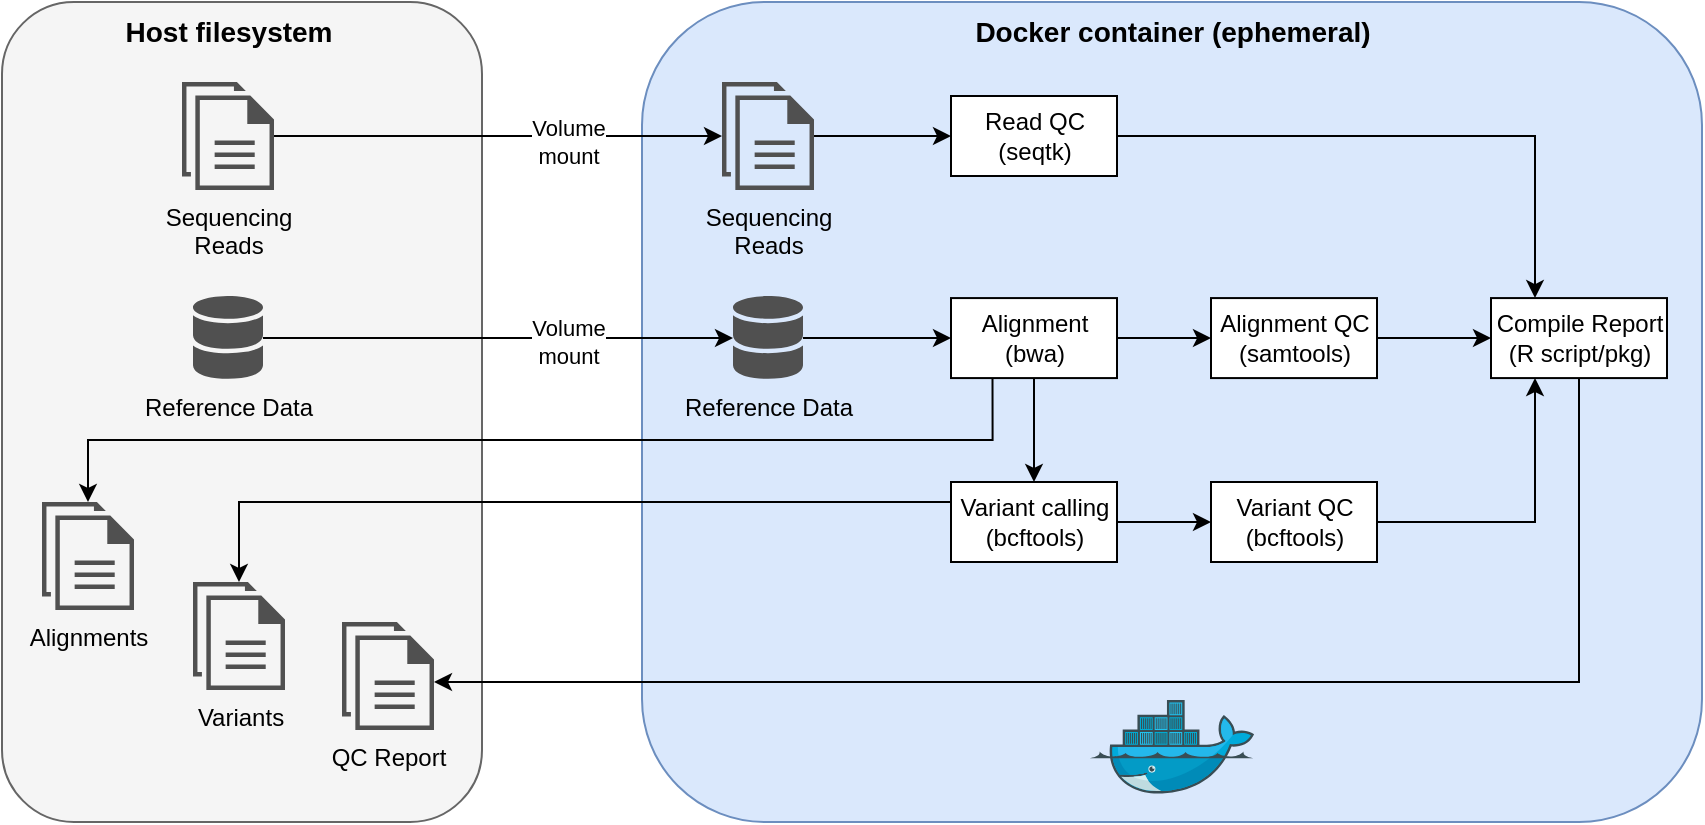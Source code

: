 <mxfile version="21.2.8" type="device">
  <diagram name="Page-1" id="7H5SS_sxkA-IburfR-Y_">
    <mxGraphModel dx="1275" dy="876" grid="1" gridSize="10" guides="1" tooltips="1" connect="1" arrows="1" fold="1" page="1" pageScale="1" pageWidth="1100" pageHeight="850" math="0" shadow="0">
      <root>
        <mxCell id="0" />
        <mxCell id="1" parent="0" />
        <mxCell id="9X4uK67-wVAKvBLCsRBX-50" value="" style="rounded=1;whiteSpace=wrap;html=1;fillColor=#f5f5f5;fontColor=#333333;strokeColor=#666666;" vertex="1" parent="1">
          <mxGeometry x="140" y="80" width="240" height="410" as="geometry" />
        </mxCell>
        <mxCell id="SYLELa0iopPJu-6488nc-7" value="" style="rounded=1;whiteSpace=wrap;html=1;fontSize=24;fillColor=#dae8fc;strokeColor=#6c8ebf;" parent="1" vertex="1">
          <mxGeometry x="460" y="80" width="530" height="410" as="geometry" />
        </mxCell>
        <mxCell id="9X4uK67-wVAKvBLCsRBX-52" value="Docker container (ephemeral)" style="text;html=1;align=center;verticalAlign=middle;resizable=0;points=[];autosize=1;strokeColor=none;fillColor=none;fontSize=14;fontStyle=1" vertex="1" parent="SYLELa0iopPJu-6488nc-7">
          <mxGeometry x="155" width="220" height="30" as="geometry" />
        </mxCell>
        <mxCell id="SYLELa0iopPJu-6488nc-10" value="" style="image;sketch=0;aspect=fixed;html=1;points=[];align=center;fontSize=24;image=img/lib/mscae/Docker.svg;clipPath=inset(0% 0% 28.57% 0%);" parent="1" vertex="1">
          <mxGeometry x="683.75" y="429" width="82.5" height="49.5" as="geometry" />
        </mxCell>
        <mxCell id="9X4uK67-wVAKvBLCsRBX-46" value="Volume&lt;br&gt;mount" style="edgeStyle=orthogonalEdgeStyle;rounded=0;orthogonalLoop=1;jettySize=auto;html=1;" edge="1" parent="1" source="9X4uK67-wVAKvBLCsRBX-6" target="9X4uK67-wVAKvBLCsRBX-8">
          <mxGeometry x="0.298" y="-2" relative="1" as="geometry">
            <mxPoint as="offset" />
          </mxGeometry>
        </mxCell>
        <mxCell id="9X4uK67-wVAKvBLCsRBX-6" value="Reference Data" style="sketch=0;shadow=0;dashed=0;html=1;strokeColor=none;fillColor=#505050;labelPosition=center;verticalLabelPosition=bottom;verticalAlign=top;outlineConnect=0;align=center;shape=mxgraph.office.databases.database_mini_2;" vertex="1" parent="1">
          <mxGeometry x="235.5" y="227.04" width="35" height="42" as="geometry" />
        </mxCell>
        <mxCell id="9X4uK67-wVAKvBLCsRBX-45" value="Volume &lt;br&gt;mount" style="edgeStyle=orthogonalEdgeStyle;rounded=0;orthogonalLoop=1;jettySize=auto;html=1;" edge="1" parent="1" source="9X4uK67-wVAKvBLCsRBX-7" target="9X4uK67-wVAKvBLCsRBX-9">
          <mxGeometry x="0.314" y="-3" relative="1" as="geometry">
            <mxPoint as="offset" />
          </mxGeometry>
        </mxCell>
        <mxCell id="9X4uK67-wVAKvBLCsRBX-7" value="Sequencing&lt;br&gt;Reads" style="sketch=0;pointerEvents=1;shadow=0;dashed=0;html=1;strokeColor=none;fillColor=#505050;labelPosition=center;verticalLabelPosition=bottom;verticalAlign=top;outlineConnect=0;align=center;shape=mxgraph.office.concepts.documents;" vertex="1" parent="1">
          <mxGeometry x="230" y="120.0" width="46" height="54" as="geometry" />
        </mxCell>
        <mxCell id="9X4uK67-wVAKvBLCsRBX-22" value="" style="edgeStyle=orthogonalEdgeStyle;rounded=0;orthogonalLoop=1;jettySize=auto;html=1;" edge="1" parent="1" source="9X4uK67-wVAKvBLCsRBX-8" target="9X4uK67-wVAKvBLCsRBX-13">
          <mxGeometry relative="1" as="geometry" />
        </mxCell>
        <mxCell id="9X4uK67-wVAKvBLCsRBX-8" value="Reference Data" style="sketch=0;shadow=0;dashed=0;html=1;strokeColor=none;fillColor=#505050;labelPosition=center;verticalLabelPosition=bottom;verticalAlign=top;outlineConnect=0;align=center;shape=mxgraph.office.databases.database_mini_2;" vertex="1" parent="1">
          <mxGeometry x="505.5" y="227.04" width="35" height="42" as="geometry" />
        </mxCell>
        <mxCell id="9X4uK67-wVAKvBLCsRBX-21" value="" style="edgeStyle=orthogonalEdgeStyle;rounded=0;orthogonalLoop=1;jettySize=auto;html=1;" edge="1" parent="1" source="9X4uK67-wVAKvBLCsRBX-9" target="9X4uK67-wVAKvBLCsRBX-12">
          <mxGeometry relative="1" as="geometry" />
        </mxCell>
        <mxCell id="9X4uK67-wVAKvBLCsRBX-9" value="Sequencing&lt;br&gt;Reads" style="sketch=0;pointerEvents=1;shadow=0;dashed=0;html=1;strokeColor=none;fillColor=#505050;labelPosition=center;verticalLabelPosition=bottom;verticalAlign=top;outlineConnect=0;align=center;shape=mxgraph.office.concepts.documents;fillStyle=solid;" vertex="1" parent="1">
          <mxGeometry x="500" y="120.0" width="46" height="54" as="geometry" />
        </mxCell>
        <mxCell id="9X4uK67-wVAKvBLCsRBX-28" style="edgeStyle=orthogonalEdgeStyle;rounded=0;orthogonalLoop=1;jettySize=auto;html=1;exitX=1;exitY=0.5;exitDx=0;exitDy=0;entryX=0.25;entryY=0;entryDx=0;entryDy=0;" edge="1" parent="1" source="9X4uK67-wVAKvBLCsRBX-12" target="9X4uK67-wVAKvBLCsRBX-19">
          <mxGeometry relative="1" as="geometry" />
        </mxCell>
        <mxCell id="9X4uK67-wVAKvBLCsRBX-12" value="Read QC&lt;br&gt;(seqtk)" style="rounded=0;whiteSpace=wrap;html=1;" vertex="1" parent="1">
          <mxGeometry x="614.5" y="127.0" width="83" height="40" as="geometry" />
        </mxCell>
        <mxCell id="9X4uK67-wVAKvBLCsRBX-24" value="" style="edgeStyle=orthogonalEdgeStyle;rounded=0;orthogonalLoop=1;jettySize=auto;html=1;" edge="1" parent="1" source="9X4uK67-wVAKvBLCsRBX-13" target="9X4uK67-wVAKvBLCsRBX-17">
          <mxGeometry relative="1" as="geometry" />
        </mxCell>
        <mxCell id="9X4uK67-wVAKvBLCsRBX-26" value="" style="edgeStyle=orthogonalEdgeStyle;rounded=0;orthogonalLoop=1;jettySize=auto;html=1;" edge="1" parent="1" source="9X4uK67-wVAKvBLCsRBX-13" target="9X4uK67-wVAKvBLCsRBX-15">
          <mxGeometry relative="1" as="geometry" />
        </mxCell>
        <mxCell id="9X4uK67-wVAKvBLCsRBX-47" style="edgeStyle=orthogonalEdgeStyle;rounded=0;orthogonalLoop=1;jettySize=auto;html=1;exitX=0.25;exitY=1;exitDx=0;exitDy=0;" edge="1" parent="1" source="9X4uK67-wVAKvBLCsRBX-13" target="9X4uK67-wVAKvBLCsRBX-30">
          <mxGeometry relative="1" as="geometry" />
        </mxCell>
        <mxCell id="9X4uK67-wVAKvBLCsRBX-13" value="Alignment&lt;br&gt;(bwa)" style="rounded=0;whiteSpace=wrap;html=1;" vertex="1" parent="1">
          <mxGeometry x="614.5" y="228.04" width="83" height="40" as="geometry" />
        </mxCell>
        <mxCell id="9X4uK67-wVAKvBLCsRBX-27" value="" style="edgeStyle=orthogonalEdgeStyle;rounded=0;orthogonalLoop=1;jettySize=auto;html=1;" edge="1" parent="1" source="9X4uK67-wVAKvBLCsRBX-15" target="9X4uK67-wVAKvBLCsRBX-18">
          <mxGeometry relative="1" as="geometry" />
        </mxCell>
        <mxCell id="9X4uK67-wVAKvBLCsRBX-43" style="edgeStyle=orthogonalEdgeStyle;rounded=0;orthogonalLoop=1;jettySize=auto;html=1;exitX=0;exitY=0.25;exitDx=0;exitDy=0;" edge="1" parent="1" source="9X4uK67-wVAKvBLCsRBX-15" target="9X4uK67-wVAKvBLCsRBX-31">
          <mxGeometry relative="1" as="geometry" />
        </mxCell>
        <mxCell id="9X4uK67-wVAKvBLCsRBX-15" value="Variant calling&lt;br&gt;(bcftools)" style="rounded=0;whiteSpace=wrap;html=1;" vertex="1" parent="1">
          <mxGeometry x="614.5" y="320" width="83" height="40" as="geometry" />
        </mxCell>
        <mxCell id="9X4uK67-wVAKvBLCsRBX-25" value="" style="edgeStyle=orthogonalEdgeStyle;rounded=0;orthogonalLoop=1;jettySize=auto;html=1;" edge="1" parent="1" source="9X4uK67-wVAKvBLCsRBX-17" target="9X4uK67-wVAKvBLCsRBX-19">
          <mxGeometry relative="1" as="geometry" />
        </mxCell>
        <mxCell id="9X4uK67-wVAKvBLCsRBX-17" value="Alignment QC&lt;br&gt;(samtools)" style="rounded=0;whiteSpace=wrap;html=1;" vertex="1" parent="1">
          <mxGeometry x="744.5" y="228.04" width="83" height="40" as="geometry" />
        </mxCell>
        <mxCell id="9X4uK67-wVAKvBLCsRBX-29" style="edgeStyle=orthogonalEdgeStyle;rounded=0;orthogonalLoop=1;jettySize=auto;html=1;exitX=1;exitY=0.5;exitDx=0;exitDy=0;entryX=0.25;entryY=1;entryDx=0;entryDy=0;" edge="1" parent="1" source="9X4uK67-wVAKvBLCsRBX-18" target="9X4uK67-wVAKvBLCsRBX-19">
          <mxGeometry relative="1" as="geometry" />
        </mxCell>
        <mxCell id="9X4uK67-wVAKvBLCsRBX-18" value="Variant QC&lt;br&gt;(bcftools)" style="rounded=0;whiteSpace=wrap;html=1;" vertex="1" parent="1">
          <mxGeometry x="744.5" y="320" width="83" height="40" as="geometry" />
        </mxCell>
        <mxCell id="9X4uK67-wVAKvBLCsRBX-48" style="edgeStyle=orthogonalEdgeStyle;rounded=0;orthogonalLoop=1;jettySize=auto;html=1;exitX=0.5;exitY=1;exitDx=0;exitDy=0;" edge="1" parent="1" source="9X4uK67-wVAKvBLCsRBX-19" target="9X4uK67-wVAKvBLCsRBX-32">
          <mxGeometry relative="1" as="geometry">
            <Array as="points">
              <mxPoint x="929" y="420" />
            </Array>
          </mxGeometry>
        </mxCell>
        <mxCell id="9X4uK67-wVAKvBLCsRBX-19" value="Compile Report&lt;br&gt;(R script/pkg)" style="rounded=0;whiteSpace=wrap;html=1;" vertex="1" parent="1">
          <mxGeometry x="884.5" y="228.04" width="88" height="40" as="geometry" />
        </mxCell>
        <mxCell id="9X4uK67-wVAKvBLCsRBX-30" value="Alignments" style="sketch=0;pointerEvents=1;shadow=0;dashed=0;html=1;strokeColor=none;fillColor=#505050;labelPosition=center;verticalLabelPosition=bottom;verticalAlign=top;outlineConnect=0;align=center;shape=mxgraph.office.concepts.documents;" vertex="1" parent="1">
          <mxGeometry x="160" y="330" width="46" height="54" as="geometry" />
        </mxCell>
        <mxCell id="9X4uK67-wVAKvBLCsRBX-31" value="Variants" style="sketch=0;pointerEvents=1;shadow=0;dashed=0;html=1;strokeColor=none;fillColor=#505050;labelPosition=center;verticalLabelPosition=bottom;verticalAlign=top;outlineConnect=0;align=center;shape=mxgraph.office.concepts.documents;" vertex="1" parent="1">
          <mxGeometry x="235.5" y="370" width="46" height="54" as="geometry" />
        </mxCell>
        <mxCell id="9X4uK67-wVAKvBLCsRBX-32" value="QC Report" style="sketch=0;pointerEvents=1;shadow=0;dashed=0;html=1;strokeColor=none;fillColor=#505050;labelPosition=center;verticalLabelPosition=bottom;verticalAlign=top;outlineConnect=0;align=center;shape=mxgraph.office.concepts.documents;" vertex="1" parent="1">
          <mxGeometry x="310" y="390" width="46" height="54" as="geometry" />
        </mxCell>
        <mxCell id="9X4uK67-wVAKvBLCsRBX-51" value="Host filesystem" style="text;html=1;align=center;verticalAlign=middle;resizable=0;points=[];autosize=1;strokeColor=none;fillColor=none;fontSize=14;fontStyle=1" vertex="1" parent="1">
          <mxGeometry x="188" y="80" width="130" height="30" as="geometry" />
        </mxCell>
      </root>
    </mxGraphModel>
  </diagram>
</mxfile>
